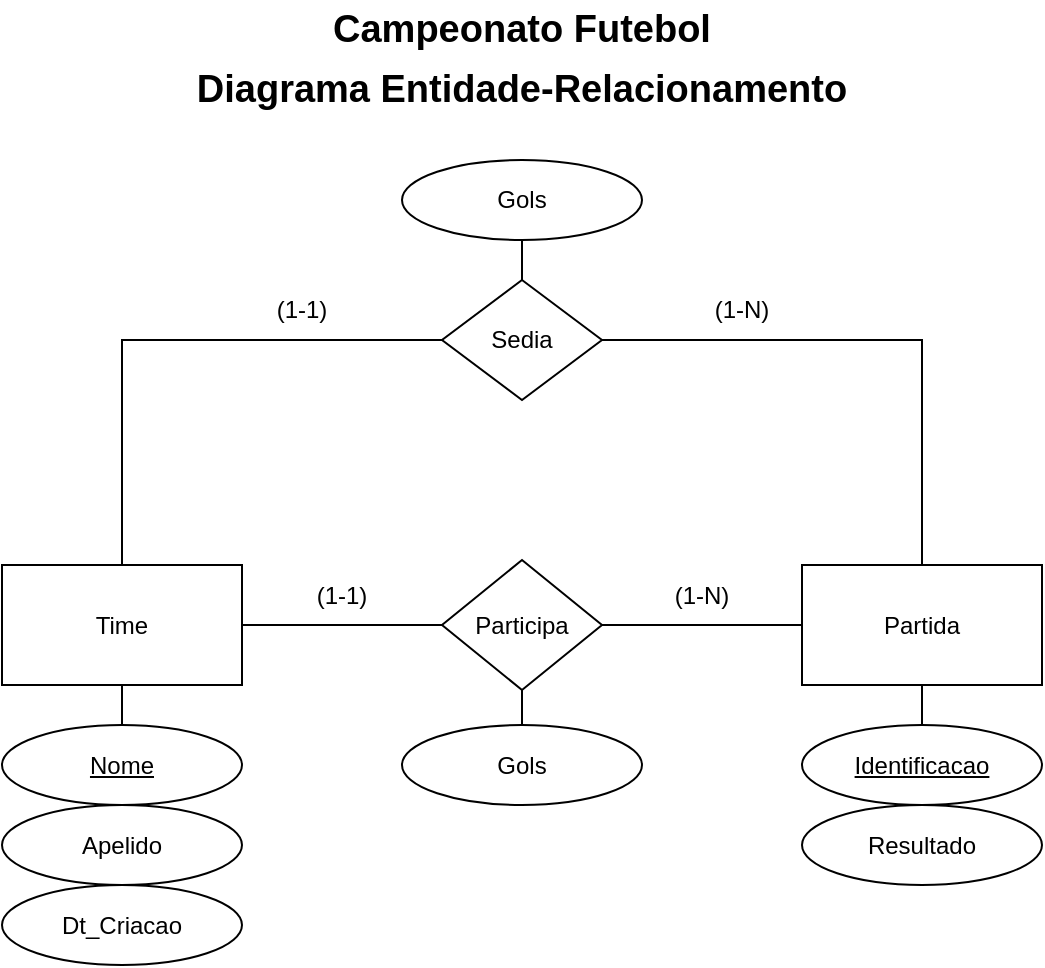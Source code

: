 <mxfile version="24.4.8" type="device">
  <diagram name="Página-1" id="PoHG5x17-EspzLWQ-xWs">
    <mxGraphModel dx="1195" dy="650" grid="1" gridSize="10" guides="1" tooltips="1" connect="1" arrows="1" fold="1" page="1" pageScale="1" pageWidth="3300" pageHeight="4681" math="0" shadow="0">
      <root>
        <mxCell id="0" />
        <mxCell id="1" parent="0" />
        <mxCell id="R_MmLSpiU9Lxjo0bH1um-1" value="&lt;b&gt;&lt;font style=&quot;font-size: 19px;&quot;&gt;Campeonato Futebol&lt;/font&gt;&lt;/b&gt;" style="text;html=1;align=center;verticalAlign=middle;whiteSpace=wrap;rounded=0;" vertex="1" parent="1">
          <mxGeometry x="165" width="270" height="30" as="geometry" />
        </mxCell>
        <mxCell id="R_MmLSpiU9Lxjo0bH1um-2" value="&lt;b&gt;&lt;font style=&quot;font-size: 19px;&quot;&gt;Diagrama Entidade-Relacionamento&lt;/font&gt;&lt;/b&gt;" style="text;html=1;align=center;verticalAlign=middle;whiteSpace=wrap;rounded=0;" vertex="1" parent="1">
          <mxGeometry x="130" y="30" width="340" height="30" as="geometry" />
        </mxCell>
        <mxCell id="R_MmLSpiU9Lxjo0bH1um-11" value="" style="edgeStyle=orthogonalEdgeStyle;rounded=0;orthogonalLoop=1;jettySize=auto;html=1;endArrow=none;endFill=0;" edge="1" parent="1" source="R_MmLSpiU9Lxjo0bH1um-3" target="R_MmLSpiU9Lxjo0bH1um-10">
          <mxGeometry relative="1" as="geometry" />
        </mxCell>
        <mxCell id="R_MmLSpiU9Lxjo0bH1um-14" value="" style="edgeStyle=orthogonalEdgeStyle;rounded=0;orthogonalLoop=1;jettySize=auto;html=1;endArrow=none;endFill=0;entryX=0;entryY=0.5;entryDx=0;entryDy=0;exitX=0.5;exitY=0;exitDx=0;exitDy=0;" edge="1" parent="1" source="R_MmLSpiU9Lxjo0bH1um-3" target="R_MmLSpiU9Lxjo0bH1um-13">
          <mxGeometry relative="1" as="geometry">
            <Array as="points">
              <mxPoint x="100" y="170" />
            </Array>
          </mxGeometry>
        </mxCell>
        <mxCell id="R_MmLSpiU9Lxjo0bH1um-25" style="edgeStyle=orthogonalEdgeStyle;rounded=0;orthogonalLoop=1;jettySize=auto;html=1;entryX=0.5;entryY=0;entryDx=0;entryDy=0;endArrow=none;endFill=0;" edge="1" parent="1" source="R_MmLSpiU9Lxjo0bH1um-3" target="R_MmLSpiU9Lxjo0bH1um-5">
          <mxGeometry relative="1" as="geometry" />
        </mxCell>
        <mxCell id="R_MmLSpiU9Lxjo0bH1um-3" value="Time" style="rounded=0;whiteSpace=wrap;html=1;" vertex="1" parent="1">
          <mxGeometry x="40" y="282.5" width="120" height="60" as="geometry" />
        </mxCell>
        <mxCell id="R_MmLSpiU9Lxjo0bH1um-24" style="edgeStyle=orthogonalEdgeStyle;rounded=0;orthogonalLoop=1;jettySize=auto;html=1;entryX=0.5;entryY=0;entryDx=0;entryDy=0;endArrow=none;endFill=0;" edge="1" parent="1" source="R_MmLSpiU9Lxjo0bH1um-4" target="R_MmLSpiU9Lxjo0bH1um-9">
          <mxGeometry relative="1" as="geometry" />
        </mxCell>
        <mxCell id="R_MmLSpiU9Lxjo0bH1um-4" value="Partida" style="rounded=0;whiteSpace=wrap;html=1;" vertex="1" parent="1">
          <mxGeometry x="440" y="282.5" width="120" height="60" as="geometry" />
        </mxCell>
        <mxCell id="R_MmLSpiU9Lxjo0bH1um-5" value="&lt;u&gt;Nome&lt;/u&gt;" style="ellipse;whiteSpace=wrap;html=1;" vertex="1" parent="1">
          <mxGeometry x="40" y="362.5" width="120" height="40" as="geometry" />
        </mxCell>
        <mxCell id="R_MmLSpiU9Lxjo0bH1um-6" value="Apelido" style="ellipse;whiteSpace=wrap;html=1;" vertex="1" parent="1">
          <mxGeometry x="40" y="402.5" width="120" height="40" as="geometry" />
        </mxCell>
        <mxCell id="R_MmLSpiU9Lxjo0bH1um-7" value="Dt_Criacao" style="ellipse;whiteSpace=wrap;html=1;" vertex="1" parent="1">
          <mxGeometry x="40" y="442.5" width="120" height="40" as="geometry" />
        </mxCell>
        <mxCell id="R_MmLSpiU9Lxjo0bH1um-9" value="Identificacao" style="ellipse;whiteSpace=wrap;html=1;fontStyle=4" vertex="1" parent="1">
          <mxGeometry x="440" y="362.5" width="120" height="40" as="geometry" />
        </mxCell>
        <mxCell id="R_MmLSpiU9Lxjo0bH1um-21" style="edgeStyle=orthogonalEdgeStyle;rounded=0;orthogonalLoop=1;jettySize=auto;html=1;entryX=0.5;entryY=0;entryDx=0;entryDy=0;endArrow=none;endFill=0;" edge="1" parent="1" source="R_MmLSpiU9Lxjo0bH1um-10" target="R_MmLSpiU9Lxjo0bH1um-20">
          <mxGeometry relative="1" as="geometry" />
        </mxCell>
        <mxCell id="R_MmLSpiU9Lxjo0bH1um-10" value="Participa" style="rhombus;whiteSpace=wrap;html=1;rounded=0;" vertex="1" parent="1">
          <mxGeometry x="260" y="280" width="80" height="65" as="geometry" />
        </mxCell>
        <mxCell id="R_MmLSpiU9Lxjo0bH1um-12" style="edgeStyle=orthogonalEdgeStyle;rounded=0;orthogonalLoop=1;jettySize=auto;html=1;entryX=0;entryY=0.5;entryDx=0;entryDy=0;endArrow=none;endFill=0;" edge="1" parent="1" source="R_MmLSpiU9Lxjo0bH1um-10" target="R_MmLSpiU9Lxjo0bH1um-4">
          <mxGeometry relative="1" as="geometry" />
        </mxCell>
        <mxCell id="R_MmLSpiU9Lxjo0bH1um-15" style="edgeStyle=orthogonalEdgeStyle;rounded=0;orthogonalLoop=1;jettySize=auto;html=1;entryX=0.5;entryY=0;entryDx=0;entryDy=0;endArrow=none;endFill=0;" edge="1" parent="1" source="R_MmLSpiU9Lxjo0bH1um-13" target="R_MmLSpiU9Lxjo0bH1um-4">
          <mxGeometry relative="1" as="geometry" />
        </mxCell>
        <mxCell id="R_MmLSpiU9Lxjo0bH1um-23" style="edgeStyle=orthogonalEdgeStyle;rounded=0;orthogonalLoop=1;jettySize=auto;html=1;entryX=0.5;entryY=1;entryDx=0;entryDy=0;endArrow=none;endFill=0;" edge="1" parent="1" source="R_MmLSpiU9Lxjo0bH1um-13" target="R_MmLSpiU9Lxjo0bH1um-22">
          <mxGeometry relative="1" as="geometry" />
        </mxCell>
        <mxCell id="R_MmLSpiU9Lxjo0bH1um-13" value="Sedia" style="rhombus;whiteSpace=wrap;html=1;rounded=0;" vertex="1" parent="1">
          <mxGeometry x="260" y="140" width="80" height="60" as="geometry" />
        </mxCell>
        <mxCell id="R_MmLSpiU9Lxjo0bH1um-16" value="(1-N)" style="text;html=1;align=center;verticalAlign=middle;whiteSpace=wrap;rounded=0;" vertex="1" parent="1">
          <mxGeometry x="380" y="140" width="60" height="30" as="geometry" />
        </mxCell>
        <mxCell id="R_MmLSpiU9Lxjo0bH1um-17" value="(1-1)" style="text;html=1;align=center;verticalAlign=middle;whiteSpace=wrap;rounded=0;" vertex="1" parent="1">
          <mxGeometry x="160" y="140" width="60" height="30" as="geometry" />
        </mxCell>
        <mxCell id="R_MmLSpiU9Lxjo0bH1um-18" value="(1-N)" style="text;html=1;align=center;verticalAlign=middle;whiteSpace=wrap;rounded=0;" vertex="1" parent="1">
          <mxGeometry x="360" y="282.5" width="60" height="30" as="geometry" />
        </mxCell>
        <mxCell id="R_MmLSpiU9Lxjo0bH1um-19" value="(1-1)" style="text;html=1;align=center;verticalAlign=middle;whiteSpace=wrap;rounded=0;" vertex="1" parent="1">
          <mxGeometry x="180" y="282.5" width="60" height="30" as="geometry" />
        </mxCell>
        <mxCell id="R_MmLSpiU9Lxjo0bH1um-20" value="Gols" style="ellipse;whiteSpace=wrap;html=1;" vertex="1" parent="1">
          <mxGeometry x="240" y="362.5" width="120" height="40" as="geometry" />
        </mxCell>
        <mxCell id="R_MmLSpiU9Lxjo0bH1um-22" value="Gols" style="ellipse;whiteSpace=wrap;html=1;" vertex="1" parent="1">
          <mxGeometry x="240" y="80" width="120" height="40" as="geometry" />
        </mxCell>
        <mxCell id="R_MmLSpiU9Lxjo0bH1um-26" value="Resultado" style="ellipse;whiteSpace=wrap;html=1;" vertex="1" parent="1">
          <mxGeometry x="440" y="402.5" width="120" height="40" as="geometry" />
        </mxCell>
      </root>
    </mxGraphModel>
  </diagram>
</mxfile>
